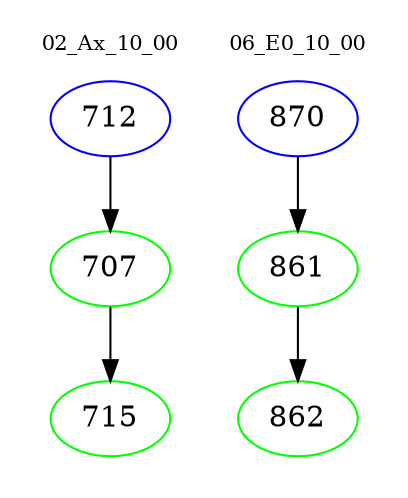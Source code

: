 digraph{
subgraph cluster_0 {
color = white
label = "02_Ax_10_00";
fontsize=10;
T0_712 [label="712", color="blue"]
T0_712 -> T0_707 [color="black"]
T0_707 [label="707", color="green"]
T0_707 -> T0_715 [color="black"]
T0_715 [label="715", color="green"]
}
subgraph cluster_1 {
color = white
label = "06_E0_10_00";
fontsize=10;
T1_870 [label="870", color="blue"]
T1_870 -> T1_861 [color="black"]
T1_861 [label="861", color="green"]
T1_861 -> T1_862 [color="black"]
T1_862 [label="862", color="green"]
}
}
